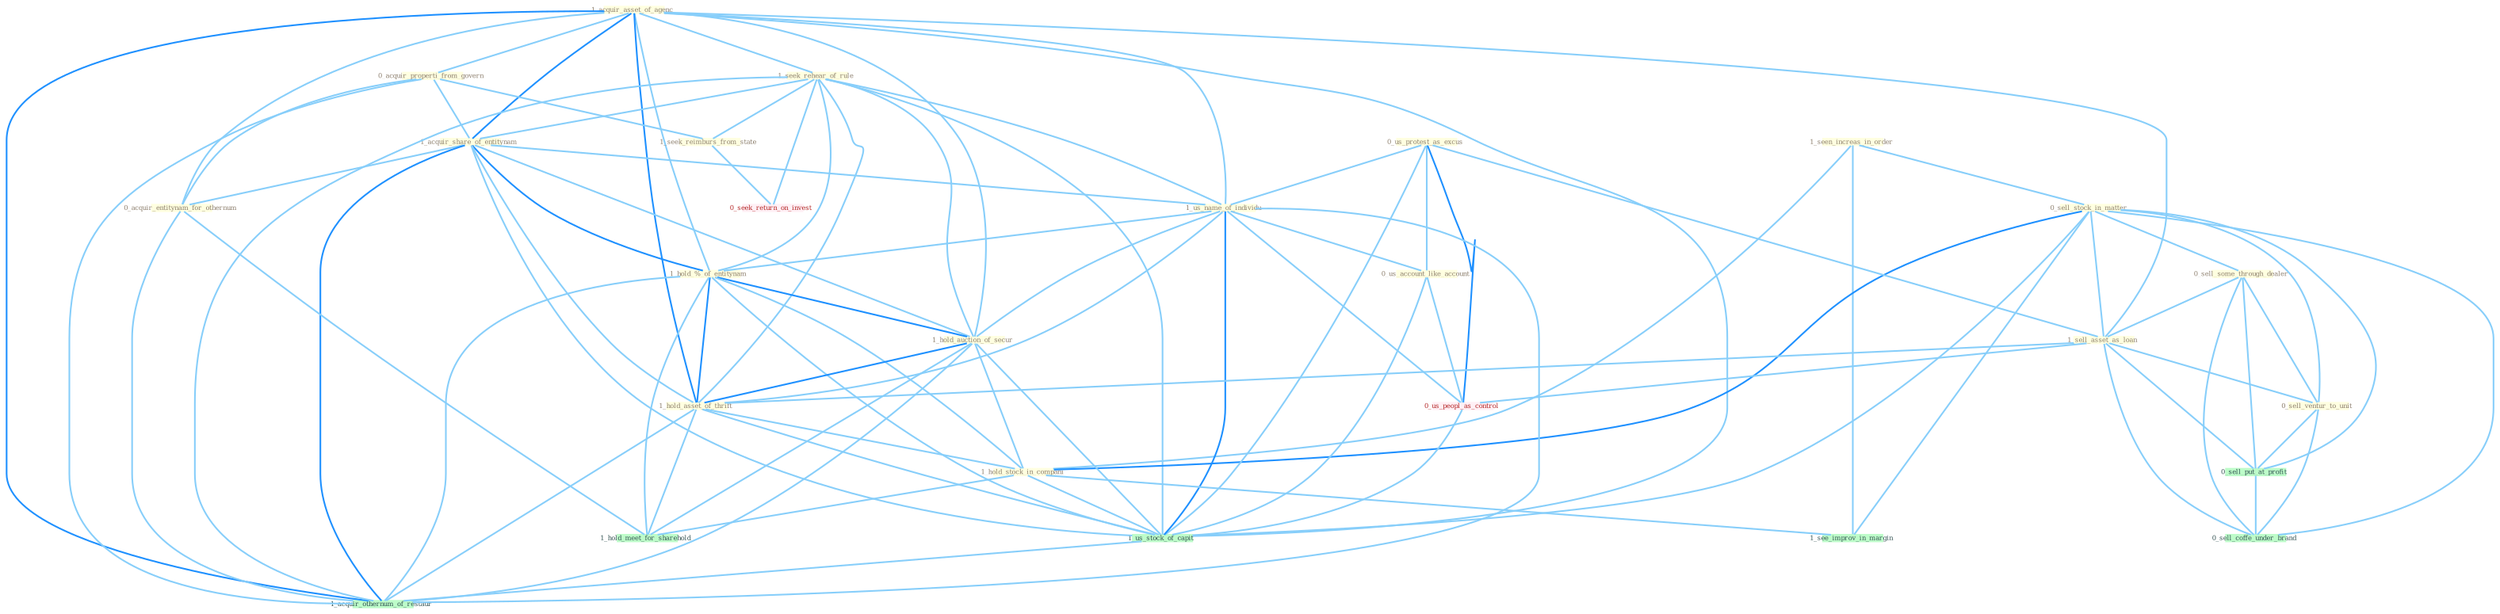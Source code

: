 Graph G{ 
    node
    [shape=polygon,style=filled,width=.5,height=.06,color="#BDFCC9",fixedsize=true,fontsize=4,
    fontcolor="#2f4f4f"];
    {node
    [color="#ffffe0", fontcolor="#8b7d6b"] "1_acquir_asset_of_agenc " "0_acquir_properti_from_govern " "1_seek_rehear_of_rule " "1_seen_increas_in_order " "0_sell_stock_in_matter " "0_us_protest_as_excus " "1_acquir_share_of_entitynam " "1_us_name_of_individu " "1_hold_%_of_entitynam " "0_sell_some_through_dealer " "1_sell_asset_as_loan " "0_us_account_like_account " "1_hold_auction_of_secur " "1_hold_asset_of_thrift " "0_sell_ventur_to_unit " "1_hold_stock_in_compani " "1_seek_reimburs_from_state " "0_acquir_entitynam_for_othernum "}
{node [color="#fff0f5", fontcolor="#b22222"] "0_us_peopl_as_control " "0_seek_return_on_invest "}
edge [color="#B0E2FF"];

	"1_acquir_asset_of_agenc " -- "0_acquir_properti_from_govern " [w="1", color="#87cefa" ];
	"1_acquir_asset_of_agenc " -- "1_seek_rehear_of_rule " [w="1", color="#87cefa" ];
	"1_acquir_asset_of_agenc " -- "1_acquir_share_of_entitynam " [w="2", color="#1e90ff" , len=0.8];
	"1_acquir_asset_of_agenc " -- "1_us_name_of_individu " [w="1", color="#87cefa" ];
	"1_acquir_asset_of_agenc " -- "1_hold_%_of_entitynam " [w="1", color="#87cefa" ];
	"1_acquir_asset_of_agenc " -- "1_sell_asset_as_loan " [w="1", color="#87cefa" ];
	"1_acquir_asset_of_agenc " -- "1_hold_auction_of_secur " [w="1", color="#87cefa" ];
	"1_acquir_asset_of_agenc " -- "1_hold_asset_of_thrift " [w="2", color="#1e90ff" , len=0.8];
	"1_acquir_asset_of_agenc " -- "0_acquir_entitynam_for_othernum " [w="1", color="#87cefa" ];
	"1_acquir_asset_of_agenc " -- "1_us_stock_of_capit " [w="1", color="#87cefa" ];
	"1_acquir_asset_of_agenc " -- "1_acquir_othernum_of_restaur " [w="2", color="#1e90ff" , len=0.8];
	"0_acquir_properti_from_govern " -- "1_acquir_share_of_entitynam " [w="1", color="#87cefa" ];
	"0_acquir_properti_from_govern " -- "1_seek_reimburs_from_state " [w="1", color="#87cefa" ];
	"0_acquir_properti_from_govern " -- "0_acquir_entitynam_for_othernum " [w="1", color="#87cefa" ];
	"0_acquir_properti_from_govern " -- "1_acquir_othernum_of_restaur " [w="1", color="#87cefa" ];
	"1_seek_rehear_of_rule " -- "1_acquir_share_of_entitynam " [w="1", color="#87cefa" ];
	"1_seek_rehear_of_rule " -- "1_us_name_of_individu " [w="1", color="#87cefa" ];
	"1_seek_rehear_of_rule " -- "1_hold_%_of_entitynam " [w="1", color="#87cefa" ];
	"1_seek_rehear_of_rule " -- "1_hold_auction_of_secur " [w="1", color="#87cefa" ];
	"1_seek_rehear_of_rule " -- "1_hold_asset_of_thrift " [w="1", color="#87cefa" ];
	"1_seek_rehear_of_rule " -- "1_seek_reimburs_from_state " [w="1", color="#87cefa" ];
	"1_seek_rehear_of_rule " -- "0_seek_return_on_invest " [w="1", color="#87cefa" ];
	"1_seek_rehear_of_rule " -- "1_us_stock_of_capit " [w="1", color="#87cefa" ];
	"1_seek_rehear_of_rule " -- "1_acquir_othernum_of_restaur " [w="1", color="#87cefa" ];
	"1_seen_increas_in_order " -- "0_sell_stock_in_matter " [w="1", color="#87cefa" ];
	"1_seen_increas_in_order " -- "1_hold_stock_in_compani " [w="1", color="#87cefa" ];
	"1_seen_increas_in_order " -- "1_see_improv_in_margin " [w="1", color="#87cefa" ];
	"0_sell_stock_in_matter " -- "0_sell_some_through_dealer " [w="1", color="#87cefa" ];
	"0_sell_stock_in_matter " -- "1_sell_asset_as_loan " [w="1", color="#87cefa" ];
	"0_sell_stock_in_matter " -- "0_sell_ventur_to_unit " [w="1", color="#87cefa" ];
	"0_sell_stock_in_matter " -- "1_hold_stock_in_compani " [w="2", color="#1e90ff" , len=0.8];
	"0_sell_stock_in_matter " -- "0_sell_put_at_profit " [w="1", color="#87cefa" ];
	"0_sell_stock_in_matter " -- "1_us_stock_of_capit " [w="1", color="#87cefa" ];
	"0_sell_stock_in_matter " -- "1_see_improv_in_margin " [w="1", color="#87cefa" ];
	"0_sell_stock_in_matter " -- "0_sell_coffe_under_brand " [w="1", color="#87cefa" ];
	"0_us_protest_as_excus " -- "1_us_name_of_individu " [w="1", color="#87cefa" ];
	"0_us_protest_as_excus " -- "1_sell_asset_as_loan " [w="1", color="#87cefa" ];
	"0_us_protest_as_excus " -- "0_us_account_like_account " [w="1", color="#87cefa" ];
	"0_us_protest_as_excus " -- "0_us_peopl_as_control " [w="2", color="#1e90ff" , len=0.8];
	"0_us_protest_as_excus " -- "1_us_stock_of_capit " [w="1", color="#87cefa" ];
	"1_acquir_share_of_entitynam " -- "1_us_name_of_individu " [w="1", color="#87cefa" ];
	"1_acquir_share_of_entitynam " -- "1_hold_%_of_entitynam " [w="2", color="#1e90ff" , len=0.8];
	"1_acquir_share_of_entitynam " -- "1_hold_auction_of_secur " [w="1", color="#87cefa" ];
	"1_acquir_share_of_entitynam " -- "1_hold_asset_of_thrift " [w="1", color="#87cefa" ];
	"1_acquir_share_of_entitynam " -- "0_acquir_entitynam_for_othernum " [w="1", color="#87cefa" ];
	"1_acquir_share_of_entitynam " -- "1_us_stock_of_capit " [w="1", color="#87cefa" ];
	"1_acquir_share_of_entitynam " -- "1_acquir_othernum_of_restaur " [w="2", color="#1e90ff" , len=0.8];
	"1_us_name_of_individu " -- "1_hold_%_of_entitynam " [w="1", color="#87cefa" ];
	"1_us_name_of_individu " -- "0_us_account_like_account " [w="1", color="#87cefa" ];
	"1_us_name_of_individu " -- "1_hold_auction_of_secur " [w="1", color="#87cefa" ];
	"1_us_name_of_individu " -- "1_hold_asset_of_thrift " [w="1", color="#87cefa" ];
	"1_us_name_of_individu " -- "0_us_peopl_as_control " [w="1", color="#87cefa" ];
	"1_us_name_of_individu " -- "1_us_stock_of_capit " [w="2", color="#1e90ff" , len=0.8];
	"1_us_name_of_individu " -- "1_acquir_othernum_of_restaur " [w="1", color="#87cefa" ];
	"1_hold_%_of_entitynam " -- "1_hold_auction_of_secur " [w="2", color="#1e90ff" , len=0.8];
	"1_hold_%_of_entitynam " -- "1_hold_asset_of_thrift " [w="2", color="#1e90ff" , len=0.8];
	"1_hold_%_of_entitynam " -- "1_hold_stock_in_compani " [w="1", color="#87cefa" ];
	"1_hold_%_of_entitynam " -- "1_us_stock_of_capit " [w="1", color="#87cefa" ];
	"1_hold_%_of_entitynam " -- "1_hold_meet_for_sharehold " [w="1", color="#87cefa" ];
	"1_hold_%_of_entitynam " -- "1_acquir_othernum_of_restaur " [w="1", color="#87cefa" ];
	"0_sell_some_through_dealer " -- "1_sell_asset_as_loan " [w="1", color="#87cefa" ];
	"0_sell_some_through_dealer " -- "0_sell_ventur_to_unit " [w="1", color="#87cefa" ];
	"0_sell_some_through_dealer " -- "0_sell_put_at_profit " [w="1", color="#87cefa" ];
	"0_sell_some_through_dealer " -- "0_sell_coffe_under_brand " [w="1", color="#87cefa" ];
	"1_sell_asset_as_loan " -- "1_hold_asset_of_thrift " [w="1", color="#87cefa" ];
	"1_sell_asset_as_loan " -- "0_sell_ventur_to_unit " [w="1", color="#87cefa" ];
	"1_sell_asset_as_loan " -- "0_us_peopl_as_control " [w="1", color="#87cefa" ];
	"1_sell_asset_as_loan " -- "0_sell_put_at_profit " [w="1", color="#87cefa" ];
	"1_sell_asset_as_loan " -- "0_sell_coffe_under_brand " [w="1", color="#87cefa" ];
	"0_us_account_like_account " -- "0_us_peopl_as_control " [w="1", color="#87cefa" ];
	"0_us_account_like_account " -- "1_us_stock_of_capit " [w="1", color="#87cefa" ];
	"1_hold_auction_of_secur " -- "1_hold_asset_of_thrift " [w="2", color="#1e90ff" , len=0.8];
	"1_hold_auction_of_secur " -- "1_hold_stock_in_compani " [w="1", color="#87cefa" ];
	"1_hold_auction_of_secur " -- "1_us_stock_of_capit " [w="1", color="#87cefa" ];
	"1_hold_auction_of_secur " -- "1_hold_meet_for_sharehold " [w="1", color="#87cefa" ];
	"1_hold_auction_of_secur " -- "1_acquir_othernum_of_restaur " [w="1", color="#87cefa" ];
	"1_hold_asset_of_thrift " -- "1_hold_stock_in_compani " [w="1", color="#87cefa" ];
	"1_hold_asset_of_thrift " -- "1_us_stock_of_capit " [w="1", color="#87cefa" ];
	"1_hold_asset_of_thrift " -- "1_hold_meet_for_sharehold " [w="1", color="#87cefa" ];
	"1_hold_asset_of_thrift " -- "1_acquir_othernum_of_restaur " [w="1", color="#87cefa" ];
	"0_sell_ventur_to_unit " -- "0_sell_put_at_profit " [w="1", color="#87cefa" ];
	"0_sell_ventur_to_unit " -- "0_sell_coffe_under_brand " [w="1", color="#87cefa" ];
	"1_hold_stock_in_compani " -- "1_us_stock_of_capit " [w="1", color="#87cefa" ];
	"1_hold_stock_in_compani " -- "1_see_improv_in_margin " [w="1", color="#87cefa" ];
	"1_hold_stock_in_compani " -- "1_hold_meet_for_sharehold " [w="1", color="#87cefa" ];
	"1_seek_reimburs_from_state " -- "0_seek_return_on_invest " [w="1", color="#87cefa" ];
	"0_acquir_entitynam_for_othernum " -- "1_hold_meet_for_sharehold " [w="1", color="#87cefa" ];
	"0_acquir_entitynam_for_othernum " -- "1_acquir_othernum_of_restaur " [w="1", color="#87cefa" ];
	"0_us_peopl_as_control " -- "1_us_stock_of_capit " [w="1", color="#87cefa" ];
	"0_sell_put_at_profit " -- "0_sell_coffe_under_brand " [w="1", color="#87cefa" ];
	"1_us_stock_of_capit " -- "1_acquir_othernum_of_restaur " [w="1", color="#87cefa" ];
}